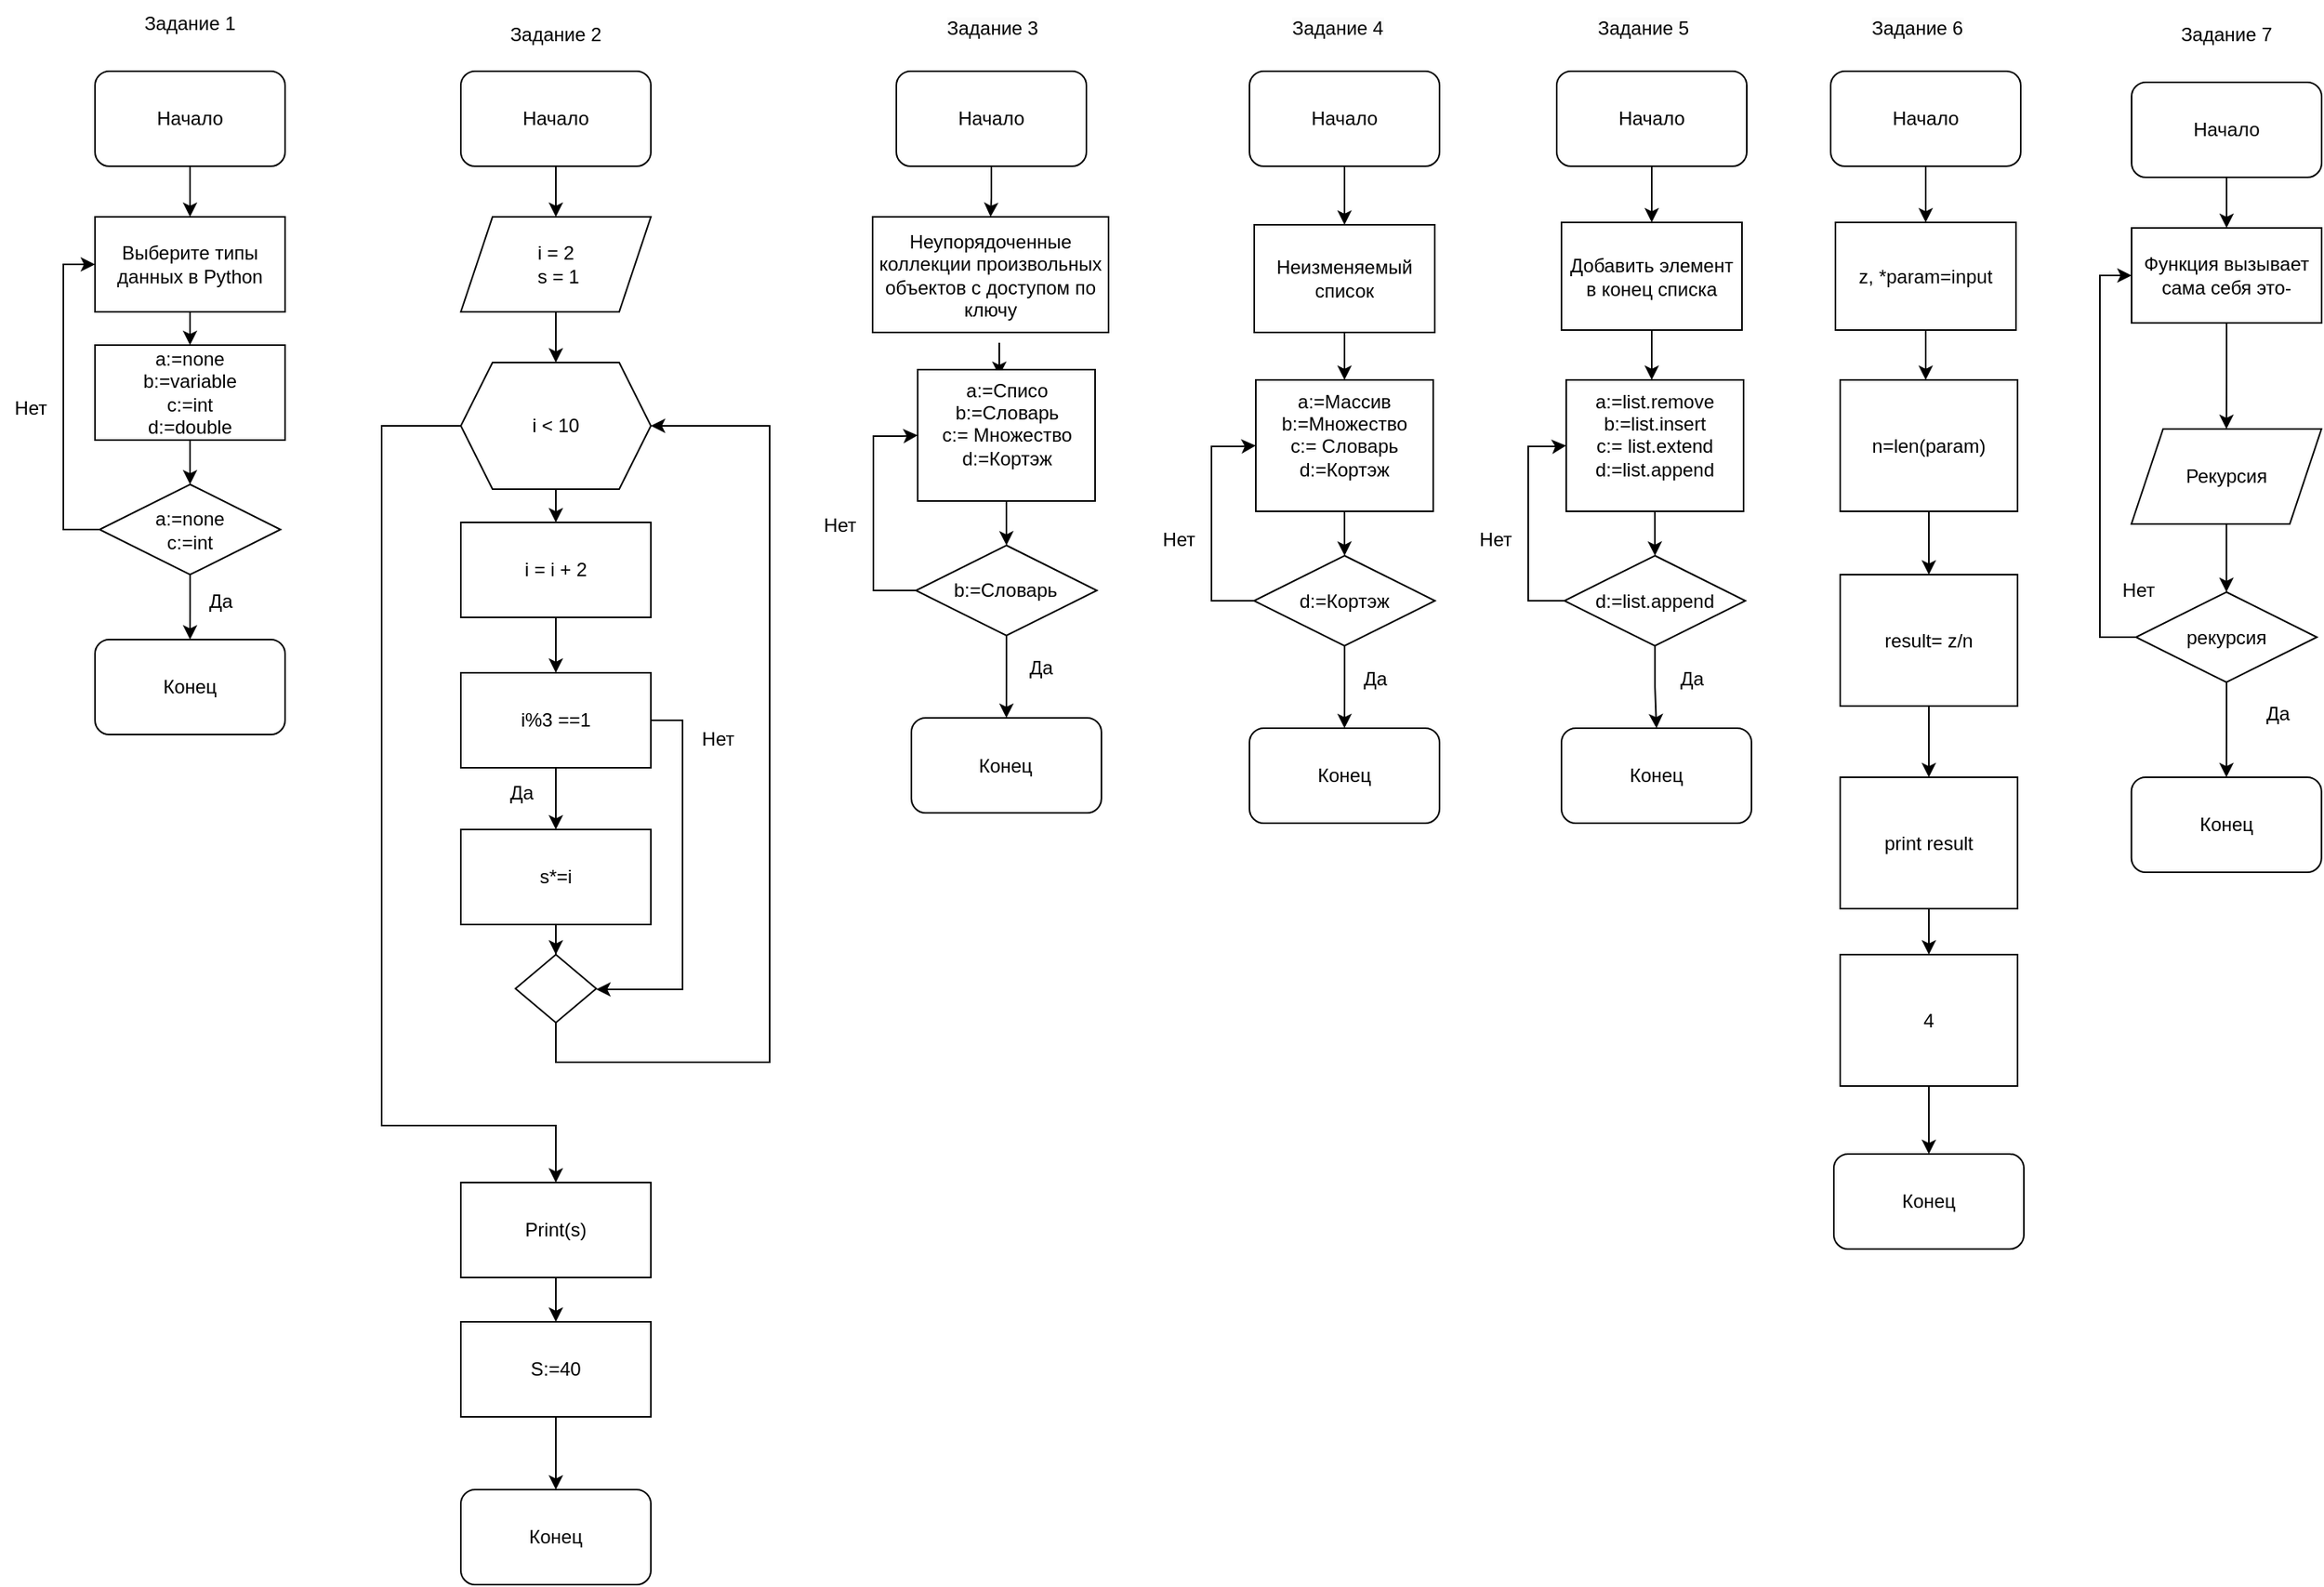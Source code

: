 <mxfile version="25.0.3">
  <diagram id="C5RBs43oDa-KdzZeNtuy" name="Page-1">
    <mxGraphModel dx="457" dy="820" grid="0" gridSize="10" guides="1" tooltips="1" connect="1" arrows="1" fold="1" page="1" pageScale="1" pageWidth="827" pageHeight="1169" math="0" shadow="0">
      <root>
        <mxCell id="WIyWlLk6GJQsqaUBKTNV-0" />
        <mxCell id="WIyWlLk6GJQsqaUBKTNV-1" parent="WIyWlLk6GJQsqaUBKTNV-0" />
        <mxCell id="0fxn6JM3_qL6qEKzhgQC-0" value="Начало" style="rounded=1;whiteSpace=wrap;html=1;" parent="WIyWlLk6GJQsqaUBKTNV-1" vertex="1">
          <mxGeometry x="391" y="51" width="120" height="60" as="geometry" />
        </mxCell>
        <mxCell id="0fxn6JM3_qL6qEKzhgQC-1" value="Выберите типы данных в Python" style="rounded=0;whiteSpace=wrap;html=1;" parent="WIyWlLk6GJQsqaUBKTNV-1" vertex="1">
          <mxGeometry x="391" y="143" width="120" height="60" as="geometry" />
        </mxCell>
        <mxCell id="0fxn6JM3_qL6qEKzhgQC-3" value="" style="endArrow=classic;html=1;rounded=0;fontFamily=Times New Roman;verticalAlign=bottom;labelBackgroundColor=none;fontColor=#000000;textShadow=0;labelBorderColor=default;strokeColor=#000000;entryX=0.5;entryY=0;entryDx=0;entryDy=0;exitX=0.5;exitY=1;exitDx=0;exitDy=0;" parent="WIyWlLk6GJQsqaUBKTNV-1" source="0fxn6JM3_qL6qEKzhgQC-0" target="0fxn6JM3_qL6qEKzhgQC-1" edge="1">
          <mxGeometry width="50" height="50" relative="1" as="geometry">
            <mxPoint x="451" y="132" as="sourcePoint" />
            <mxPoint x="317.16" y="243" as="targetPoint" />
          </mxGeometry>
        </mxCell>
        <mxCell id="0fxn6JM3_qL6qEKzhgQC-4" value="&lt;div&gt;a:=none&lt;/div&gt;&lt;div&gt;b:=variable&lt;/div&gt;&lt;div&gt;c:=int&lt;/div&gt;&lt;div&gt;d:=double&lt;/div&gt;" style="rounded=0;whiteSpace=wrap;html=1;" parent="WIyWlLk6GJQsqaUBKTNV-1" vertex="1">
          <mxGeometry x="390.99" y="224" width="120" height="60" as="geometry" />
        </mxCell>
        <mxCell id="0fxn6JM3_qL6qEKzhgQC-9" style="edgeStyle=orthogonalEdgeStyle;rounded=0;orthogonalLoop=1;jettySize=auto;html=1;entryX=0;entryY=0.5;entryDx=0;entryDy=0;exitX=0;exitY=0.5;exitDx=0;exitDy=0;" parent="WIyWlLk6GJQsqaUBKTNV-1" source="0fxn6JM3_qL6qEKzhgQC-5" target="0fxn6JM3_qL6qEKzhgQC-1" edge="1">
          <mxGeometry relative="1" as="geometry">
            <Array as="points">
              <mxPoint x="371" y="341" />
              <mxPoint x="371" y="173" />
            </Array>
          </mxGeometry>
        </mxCell>
        <mxCell id="0fxn6JM3_qL6qEKzhgQC-10" style="edgeStyle=orthogonalEdgeStyle;rounded=0;orthogonalLoop=1;jettySize=auto;html=1;" parent="WIyWlLk6GJQsqaUBKTNV-1" source="0fxn6JM3_qL6qEKzhgQC-5" target="0fxn6JM3_qL6qEKzhgQC-8" edge="1">
          <mxGeometry relative="1" as="geometry" />
        </mxCell>
        <mxCell id="0fxn6JM3_qL6qEKzhgQC-5" value="a:=none&lt;br&gt;c:=int" style="rhombus;whiteSpace=wrap;html=1;" parent="WIyWlLk6GJQsqaUBKTNV-1" vertex="1">
          <mxGeometry x="393.87" y="312" width="114.25" height="57" as="geometry" />
        </mxCell>
        <mxCell id="0fxn6JM3_qL6qEKzhgQC-6" value="" style="endArrow=classic;html=1;rounded=0;fontFamily=Times New Roman;verticalAlign=bottom;labelBackgroundColor=none;fontColor=#000000;textShadow=0;labelBorderColor=default;strokeColor=#000000;entryX=0.5;entryY=0;entryDx=0;entryDy=0;exitX=0.5;exitY=1;exitDx=0;exitDy=0;" parent="WIyWlLk6GJQsqaUBKTNV-1" source="0fxn6JM3_qL6qEKzhgQC-1" target="0fxn6JM3_qL6qEKzhgQC-4" edge="1">
          <mxGeometry width="50" height="50" relative="1" as="geometry">
            <mxPoint x="254.16" y="227" as="sourcePoint" />
            <mxPoint x="254.16" y="347" as="targetPoint" />
          </mxGeometry>
        </mxCell>
        <mxCell id="0fxn6JM3_qL6qEKzhgQC-7" value="" style="endArrow=classic;html=1;rounded=0;fontFamily=Times New Roman;verticalAlign=bottom;labelBackgroundColor=none;fontColor=#000000;textShadow=0;labelBorderColor=default;strokeColor=#000000;exitX=0.5;exitY=1;exitDx=0;exitDy=0;entryX=0.5;entryY=0;entryDx=0;entryDy=0;" parent="WIyWlLk6GJQsqaUBKTNV-1" source="0fxn6JM3_qL6qEKzhgQC-4" edge="1">
          <mxGeometry width="50" height="50" relative="1" as="geometry">
            <mxPoint x="233.16" y="307" as="sourcePoint" />
            <mxPoint x="451" y="312" as="targetPoint" />
          </mxGeometry>
        </mxCell>
        <mxCell id="0fxn6JM3_qL6qEKzhgQC-8" value="Конец" style="rounded=1;whiteSpace=wrap;html=1;" parent="WIyWlLk6GJQsqaUBKTNV-1" vertex="1">
          <mxGeometry x="391" y="410" width="120" height="60" as="geometry" />
        </mxCell>
        <mxCell id="0fxn6JM3_qL6qEKzhgQC-12" value="Нет" style="text;html=1;align=center;verticalAlign=middle;resizable=0;points=[];autosize=1;strokeColor=none;fillColor=none;" parent="WIyWlLk6GJQsqaUBKTNV-1" vertex="1">
          <mxGeometry x="331" y="251" width="38" height="26" as="geometry" />
        </mxCell>
        <mxCell id="0fxn6JM3_qL6qEKzhgQC-13" value="Да" style="text;html=1;align=center;verticalAlign=middle;resizable=0;points=[];autosize=1;strokeColor=none;fillColor=none;" parent="WIyWlLk6GJQsqaUBKTNV-1" vertex="1">
          <mxGeometry x="453" y="373" width="33" height="26" as="geometry" />
        </mxCell>
        <mxCell id="0fxn6JM3_qL6qEKzhgQC-17" value="Начало" style="rounded=1;whiteSpace=wrap;html=1;" parent="WIyWlLk6GJQsqaUBKTNV-1" vertex="1">
          <mxGeometry x="622" y="51" width="120" height="60" as="geometry" />
        </mxCell>
        <mxCell id="0fxn6JM3_qL6qEKzhgQC-19" value="" style="endArrow=classic;html=1;rounded=0;fontFamily=Times New Roman;verticalAlign=bottom;labelBackgroundColor=none;fontColor=#000000;textShadow=0;labelBorderColor=default;strokeColor=#000000;entryX=0.5;entryY=0;entryDx=0;entryDy=0;exitX=0.5;exitY=1;exitDx=0;exitDy=0;" parent="WIyWlLk6GJQsqaUBKTNV-1" source="0fxn6JM3_qL6qEKzhgQC-17" target="xkb5xISunmPG4iCDEJVh-0" edge="1">
          <mxGeometry width="50" height="50" relative="1" as="geometry">
            <mxPoint x="548.16" y="102" as="sourcePoint" />
            <mxPoint x="682" y="132" as="targetPoint" />
          </mxGeometry>
        </mxCell>
        <mxCell id="0fxn6JM3_qL6qEKzhgQC-26" value="Конец" style="rounded=1;whiteSpace=wrap;html=1;" parent="WIyWlLk6GJQsqaUBKTNV-1" vertex="1">
          <mxGeometry x="622" y="947" width="120" height="60" as="geometry" />
        </mxCell>
        <mxCell id="0fxn6JM3_qL6qEKzhgQC-29" value="Задание 1" style="text;html=1;align=center;verticalAlign=middle;whiteSpace=wrap;rounded=0;" parent="WIyWlLk6GJQsqaUBKTNV-1" vertex="1">
          <mxGeometry x="420.99" y="6" width="60" height="30" as="geometry" />
        </mxCell>
        <mxCell id="0fxn6JM3_qL6qEKzhgQC-30" value="Задание 2" style="text;html=1;align=center;verticalAlign=middle;whiteSpace=wrap;rounded=0;" parent="WIyWlLk6GJQsqaUBKTNV-1" vertex="1">
          <mxGeometry x="652" y="13" width="60" height="30" as="geometry" />
        </mxCell>
        <mxCell id="xkb5xISunmPG4iCDEJVh-49" style="edgeStyle=orthogonalEdgeStyle;rounded=0;orthogonalLoop=1;jettySize=auto;html=1;entryX=0.5;entryY=0;entryDx=0;entryDy=0;" edge="1" parent="WIyWlLk6GJQsqaUBKTNV-1" source="xkb5xISunmPG4iCDEJVh-0" target="xkb5xISunmPG4iCDEJVh-1">
          <mxGeometry relative="1" as="geometry" />
        </mxCell>
        <mxCell id="xkb5xISunmPG4iCDEJVh-0" value="i = 2&lt;br&gt;&amp;nbsp;s = 1" style="shape=parallelogram;perimeter=parallelogramPerimeter;whiteSpace=wrap;html=1;fixedSize=1;" vertex="1" parent="WIyWlLk6GJQsqaUBKTNV-1">
          <mxGeometry x="622" y="143" width="120" height="60" as="geometry" />
        </mxCell>
        <mxCell id="xkb5xISunmPG4iCDEJVh-5" style="edgeStyle=orthogonalEdgeStyle;rounded=0;orthogonalLoop=1;jettySize=auto;html=1;entryX=0.5;entryY=0;entryDx=0;entryDy=0;" edge="1" parent="WIyWlLk6GJQsqaUBKTNV-1" source="xkb5xISunmPG4iCDEJVh-1" target="xkb5xISunmPG4iCDEJVh-2">
          <mxGeometry relative="1" as="geometry" />
        </mxCell>
        <mxCell id="xkb5xISunmPG4iCDEJVh-12" style="edgeStyle=orthogonalEdgeStyle;rounded=0;orthogonalLoop=1;jettySize=auto;html=1;entryX=0.5;entryY=0;entryDx=0;entryDy=0;" edge="1" parent="WIyWlLk6GJQsqaUBKTNV-1" source="xkb5xISunmPG4iCDEJVh-1" target="xkb5xISunmPG4iCDEJVh-13">
          <mxGeometry relative="1" as="geometry">
            <mxPoint x="663" y="721" as="targetPoint" />
            <Array as="points">
              <mxPoint x="572" y="275" />
              <mxPoint x="572" y="717" />
              <mxPoint x="682" y="717" />
            </Array>
          </mxGeometry>
        </mxCell>
        <mxCell id="xkb5xISunmPG4iCDEJVh-1" value="i &amp;lt; 10" style="shape=hexagon;perimeter=hexagonPerimeter2;whiteSpace=wrap;html=1;fixedSize=1;" vertex="1" parent="WIyWlLk6GJQsqaUBKTNV-1">
          <mxGeometry x="622" y="235" width="120" height="80" as="geometry" />
        </mxCell>
        <mxCell id="xkb5xISunmPG4iCDEJVh-6" style="edgeStyle=orthogonalEdgeStyle;rounded=0;orthogonalLoop=1;jettySize=auto;html=1;entryX=0.5;entryY=0;entryDx=0;entryDy=0;" edge="1" parent="WIyWlLk6GJQsqaUBKTNV-1" source="xkb5xISunmPG4iCDEJVh-2" target="xkb5xISunmPG4iCDEJVh-3">
          <mxGeometry relative="1" as="geometry" />
        </mxCell>
        <mxCell id="xkb5xISunmPG4iCDEJVh-2" value="i = i + 2" style="rounded=0;whiteSpace=wrap;html=1;" vertex="1" parent="WIyWlLk6GJQsqaUBKTNV-1">
          <mxGeometry x="622" y="336" width="120" height="60" as="geometry" />
        </mxCell>
        <mxCell id="xkb5xISunmPG4iCDEJVh-7" style="edgeStyle=orthogonalEdgeStyle;rounded=0;orthogonalLoop=1;jettySize=auto;html=1;entryX=0.5;entryY=0;entryDx=0;entryDy=0;" edge="1" parent="WIyWlLk6GJQsqaUBKTNV-1" source="xkb5xISunmPG4iCDEJVh-3" target="xkb5xISunmPG4iCDEJVh-4">
          <mxGeometry relative="1" as="geometry" />
        </mxCell>
        <mxCell id="xkb5xISunmPG4iCDEJVh-9" style="edgeStyle=orthogonalEdgeStyle;rounded=0;orthogonalLoop=1;jettySize=auto;html=1;entryX=1;entryY=0.5;entryDx=0;entryDy=0;" edge="1" parent="WIyWlLk6GJQsqaUBKTNV-1" source="xkb5xISunmPG4iCDEJVh-3" target="xkb5xISunmPG4iCDEJVh-8">
          <mxGeometry relative="1" as="geometry">
            <Array as="points">
              <mxPoint x="762" y="461" />
              <mxPoint x="762" y="631" />
              <mxPoint x="707" y="631" />
            </Array>
          </mxGeometry>
        </mxCell>
        <mxCell id="xkb5xISunmPG4iCDEJVh-3" value="i%3 ==1" style="rounded=0;whiteSpace=wrap;html=1;" vertex="1" parent="WIyWlLk6GJQsqaUBKTNV-1">
          <mxGeometry x="622" y="431" width="120" height="60" as="geometry" />
        </mxCell>
        <mxCell id="xkb5xISunmPG4iCDEJVh-10" style="edgeStyle=orthogonalEdgeStyle;rounded=0;orthogonalLoop=1;jettySize=auto;html=1;entryX=0.5;entryY=0;entryDx=0;entryDy=0;" edge="1" parent="WIyWlLk6GJQsqaUBKTNV-1" source="xkb5xISunmPG4iCDEJVh-4" target="xkb5xISunmPG4iCDEJVh-8">
          <mxGeometry relative="1" as="geometry" />
        </mxCell>
        <mxCell id="xkb5xISunmPG4iCDEJVh-4" value="s*=i" style="rounded=0;whiteSpace=wrap;html=1;" vertex="1" parent="WIyWlLk6GJQsqaUBKTNV-1">
          <mxGeometry x="621.99" y="530" width="120" height="60" as="geometry" />
        </mxCell>
        <mxCell id="xkb5xISunmPG4iCDEJVh-11" style="edgeStyle=orthogonalEdgeStyle;rounded=0;orthogonalLoop=1;jettySize=auto;html=1;entryX=1;entryY=0.5;entryDx=0;entryDy=0;" edge="1" parent="WIyWlLk6GJQsqaUBKTNV-1" source="xkb5xISunmPG4iCDEJVh-8" target="xkb5xISunmPG4iCDEJVh-1">
          <mxGeometry relative="1" as="geometry">
            <Array as="points">
              <mxPoint x="682" y="677" />
              <mxPoint x="817" y="677" />
              <mxPoint x="817" y="275" />
            </Array>
          </mxGeometry>
        </mxCell>
        <mxCell id="xkb5xISunmPG4iCDEJVh-8" value="" style="rhombus;whiteSpace=wrap;html=1;" vertex="1" parent="WIyWlLk6GJQsqaUBKTNV-1">
          <mxGeometry x="656.5" y="609" width="51" height="43" as="geometry" />
        </mxCell>
        <mxCell id="xkb5xISunmPG4iCDEJVh-47" style="edgeStyle=orthogonalEdgeStyle;rounded=0;orthogonalLoop=1;jettySize=auto;html=1;entryX=0.5;entryY=0;entryDx=0;entryDy=0;" edge="1" parent="WIyWlLk6GJQsqaUBKTNV-1" source="xkb5xISunmPG4iCDEJVh-13" target="xkb5xISunmPG4iCDEJVh-46">
          <mxGeometry relative="1" as="geometry" />
        </mxCell>
        <mxCell id="xkb5xISunmPG4iCDEJVh-13" value="Print(s)" style="rounded=0;whiteSpace=wrap;html=1;" vertex="1" parent="WIyWlLk6GJQsqaUBKTNV-1">
          <mxGeometry x="621.99" y="753" width="120" height="60" as="geometry" />
        </mxCell>
        <mxCell id="xkb5xISunmPG4iCDEJVh-50" style="edgeStyle=orthogonalEdgeStyle;rounded=0;orthogonalLoop=1;jettySize=auto;html=1;" edge="1" parent="WIyWlLk6GJQsqaUBKTNV-1" source="xkb5xISunmPG4iCDEJVh-15" target="xkb5xISunmPG4iCDEJVh-17">
          <mxGeometry relative="1" as="geometry" />
        </mxCell>
        <mxCell id="xkb5xISunmPG4iCDEJVh-15" value="Начало" style="rounded=1;whiteSpace=wrap;html=1;" vertex="1" parent="WIyWlLk6GJQsqaUBKTNV-1">
          <mxGeometry x="897" y="51" width="120" height="60" as="geometry" />
        </mxCell>
        <mxCell id="xkb5xISunmPG4iCDEJVh-16" value="&lt;span style=&quot;color: rgb(0, 0, 0); font-family: Helvetica; font-size: 12px; font-style: normal; font-variant-ligatures: normal; font-variant-caps: normal; font-weight: 400; letter-spacing: normal; orphans: 2; text-align: center; text-indent: 0px; text-transform: none; widows: 2; word-spacing: 0px; -webkit-text-stroke-width: 0px; white-space: normal; background-color: rgb(251, 251, 251); text-decoration-thickness: initial; text-decoration-style: initial; text-decoration-color: initial; display: inline !important; float: none;&quot;&gt;Задание 3&lt;/span&gt;" style="text;whiteSpace=wrap;html=1;" vertex="1" parent="WIyWlLk6GJQsqaUBKTNV-1">
          <mxGeometry x="927.24" y="10" width="59.51" height="36" as="geometry" />
        </mxCell>
        <mxCell id="xkb5xISunmPG4iCDEJVh-17" value="Неупорядоченные коллекции произвольных объектов с доступом по ключу" style="rounded=0;whiteSpace=wrap;html=1;" vertex="1" parent="WIyWlLk6GJQsqaUBKTNV-1">
          <mxGeometry x="882" y="143" width="149" height="73" as="geometry" />
        </mxCell>
        <mxCell id="xkb5xISunmPG4iCDEJVh-21" value="" style="endArrow=classic;html=1;rounded=0;fontFamily=Times New Roman;verticalAlign=bottom;labelBackgroundColor=none;fontColor=#000000;textShadow=0;labelBorderColor=default;strokeColor=#000000;entryX=0.5;entryY=0;entryDx=0;entryDy=0;exitX=0.5;exitY=1;exitDx=0;exitDy=0;" edge="1" parent="WIyWlLk6GJQsqaUBKTNV-1">
          <mxGeometry width="50" height="50" relative="1" as="geometry">
            <mxPoint x="962" y="222.5" as="sourcePoint" />
            <mxPoint x="962" y="243.5" as="targetPoint" />
          </mxGeometry>
        </mxCell>
        <mxCell id="xkb5xISunmPG4iCDEJVh-22" value="a:=Списо&lt;div&gt;b:=&lt;span style=&quot;background-color: initial;&quot;&gt;Словарь&lt;/span&gt;&lt;/div&gt;&lt;div&gt;c:=&amp;nbsp;&lt;span style=&quot;background-color: initial;&quot;&gt;Множество&lt;/span&gt;&lt;/div&gt;&lt;span style=&quot;background-color: initial;&quot;&gt;d:=&lt;/span&gt;Кортэж&lt;div&gt;&lt;br/&gt;&lt;/div&gt;" style="rounded=0;whiteSpace=wrap;html=1;" vertex="1" parent="WIyWlLk6GJQsqaUBKTNV-1">
          <mxGeometry x="910.5" y="239.5" width="112" height="83" as="geometry" />
        </mxCell>
        <mxCell id="xkb5xISunmPG4iCDEJVh-23" style="edgeStyle=orthogonalEdgeStyle;rounded=0;orthogonalLoop=1;jettySize=auto;html=1;entryX=0;entryY=0.5;entryDx=0;entryDy=0;exitX=0;exitY=0.5;exitDx=0;exitDy=0;" edge="1" parent="WIyWlLk6GJQsqaUBKTNV-1" source="xkb5xISunmPG4iCDEJVh-25" target="xkb5xISunmPG4iCDEJVh-22">
          <mxGeometry relative="1" as="geometry">
            <Array as="points">
              <mxPoint x="882.5" y="379.5" />
              <mxPoint x="882.5" y="281.5" />
              <mxPoint x="900.5" y="281.5" />
            </Array>
            <mxPoint x="901.5" y="192.5" as="targetPoint" />
          </mxGeometry>
        </mxCell>
        <mxCell id="xkb5xISunmPG4iCDEJVh-24" style="edgeStyle=orthogonalEdgeStyle;rounded=0;orthogonalLoop=1;jettySize=auto;html=1;" edge="1" parent="WIyWlLk6GJQsqaUBKTNV-1" source="xkb5xISunmPG4iCDEJVh-25" target="xkb5xISunmPG4iCDEJVh-28">
          <mxGeometry relative="1" as="geometry" />
        </mxCell>
        <mxCell id="xkb5xISunmPG4iCDEJVh-25" value="b:=&lt;span style=&quot;background-color: initial;&quot;&gt;Словарь&lt;/span&gt;" style="rhombus;whiteSpace=wrap;html=1;" vertex="1" parent="WIyWlLk6GJQsqaUBKTNV-1">
          <mxGeometry x="909.37" y="350.5" width="114.25" height="57" as="geometry" />
        </mxCell>
        <mxCell id="xkb5xISunmPG4iCDEJVh-28" value="Конец" style="rounded=1;whiteSpace=wrap;html=1;" vertex="1" parent="WIyWlLk6GJQsqaUBKTNV-1">
          <mxGeometry x="906.49" y="459.5" width="120" height="60" as="geometry" />
        </mxCell>
        <mxCell id="xkb5xISunmPG4iCDEJVh-29" value="Нет" style="text;html=1;align=center;verticalAlign=middle;resizable=0;points=[];autosize=1;strokeColor=none;fillColor=none;" vertex="1" parent="WIyWlLk6GJQsqaUBKTNV-1">
          <mxGeometry x="765" y="459.5" width="38" height="26" as="geometry" />
        </mxCell>
        <mxCell id="xkb5xISunmPG4iCDEJVh-30" value="Да" style="text;html=1;align=center;verticalAlign=middle;resizable=0;points=[];autosize=1;strokeColor=none;fillColor=none;" vertex="1" parent="WIyWlLk6GJQsqaUBKTNV-1">
          <mxGeometry x="971" y="415" width="33" height="26" as="geometry" />
        </mxCell>
        <mxCell id="xkb5xISunmPG4iCDEJVh-31" value="" style="edgeStyle=orthogonalEdgeStyle;rounded=0;orthogonalLoop=1;jettySize=auto;html=1;exitX=0.5;exitY=1;exitDx=0;exitDy=0;" edge="1" parent="WIyWlLk6GJQsqaUBKTNV-1" source="xkb5xISunmPG4iCDEJVh-22" target="xkb5xISunmPG4iCDEJVh-25">
          <mxGeometry relative="1" as="geometry">
            <mxPoint x="961.5" y="406.5" as="sourcePoint" />
          </mxGeometry>
        </mxCell>
        <mxCell id="xkb5xISunmPG4iCDEJVh-51" style="edgeStyle=orthogonalEdgeStyle;rounded=0;orthogonalLoop=1;jettySize=auto;html=1;entryX=0.5;entryY=0;entryDx=0;entryDy=0;" edge="1" parent="WIyWlLk6GJQsqaUBKTNV-1" source="xkb5xISunmPG4iCDEJVh-34" target="xkb5xISunmPG4iCDEJVh-36">
          <mxGeometry relative="1" as="geometry" />
        </mxCell>
        <mxCell id="xkb5xISunmPG4iCDEJVh-34" value="Начало" style="rounded=1;whiteSpace=wrap;html=1;" vertex="1" parent="WIyWlLk6GJQsqaUBKTNV-1">
          <mxGeometry x="1120" y="51" width="120" height="60" as="geometry" />
        </mxCell>
        <mxCell id="xkb5xISunmPG4iCDEJVh-35" value="&lt;span style=&quot;color: rgb(0, 0, 0); font-family: Helvetica; font-size: 12px; font-style: normal; font-variant-ligatures: normal; font-variant-caps: normal; font-weight: 400; letter-spacing: normal; orphans: 2; text-align: center; text-indent: 0px; text-transform: none; widows: 2; word-spacing: 0px; -webkit-text-stroke-width: 0px; white-space: normal; background-color: rgb(251, 251, 251); text-decoration-thickness: initial; text-decoration-style: initial; text-decoration-color: initial; display: inline !important; float: none;&quot;&gt;Задание 4&lt;/span&gt;" style="text;whiteSpace=wrap;html=1;" vertex="1" parent="WIyWlLk6GJQsqaUBKTNV-1">
          <mxGeometry x="1145.001" y="10.004" width="86" height="36" as="geometry" />
        </mxCell>
        <mxCell id="xkb5xISunmPG4iCDEJVh-77" style="edgeStyle=orthogonalEdgeStyle;rounded=0;orthogonalLoop=1;jettySize=auto;html=1;entryX=0.5;entryY=0;entryDx=0;entryDy=0;" edge="1" parent="WIyWlLk6GJQsqaUBKTNV-1" source="xkb5xISunmPG4iCDEJVh-36" target="xkb5xISunmPG4iCDEJVh-38">
          <mxGeometry relative="1" as="geometry" />
        </mxCell>
        <mxCell id="xkb5xISunmPG4iCDEJVh-36" value="Неизменяемый список" style="rounded=0;whiteSpace=wrap;html=1;" vertex="1" parent="WIyWlLk6GJQsqaUBKTNV-1">
          <mxGeometry x="1122.99" y="148" width="114" height="68" as="geometry" />
        </mxCell>
        <mxCell id="xkb5xISunmPG4iCDEJVh-38" value="a:=Массив&lt;div&gt;b:=&lt;span style=&quot;background-color: initial;&quot;&gt;Множество&lt;/span&gt;&lt;/div&gt;&lt;div&gt;c:=&amp;nbsp;&lt;span style=&quot;background-color: initial;&quot;&gt;Словарь&lt;/span&gt;&lt;/div&gt;&lt;span style=&quot;background-color: initial;&quot;&gt;d:=&lt;/span&gt;Кортэж&lt;div&gt;&lt;br&gt;&lt;/div&gt;" style="rounded=0;whiteSpace=wrap;html=1;" vertex="1" parent="WIyWlLk6GJQsqaUBKTNV-1">
          <mxGeometry x="1123.99" y="246" width="112" height="83" as="geometry" />
        </mxCell>
        <mxCell id="xkb5xISunmPG4iCDEJVh-39" style="edgeStyle=orthogonalEdgeStyle;rounded=0;orthogonalLoop=1;jettySize=auto;html=1;entryX=0;entryY=0.5;entryDx=0;entryDy=0;exitX=0;exitY=0.5;exitDx=0;exitDy=0;" edge="1" parent="WIyWlLk6GJQsqaUBKTNV-1" source="xkb5xISunmPG4iCDEJVh-41" target="xkb5xISunmPG4iCDEJVh-38">
          <mxGeometry relative="1" as="geometry">
            <Array as="points">
              <mxPoint x="1096" y="386" />
              <mxPoint x="1096" y="288" />
              <mxPoint x="1114" y="288" />
            </Array>
            <mxPoint x="1115" y="199" as="targetPoint" />
          </mxGeometry>
        </mxCell>
        <mxCell id="xkb5xISunmPG4iCDEJVh-40" style="edgeStyle=orthogonalEdgeStyle;rounded=0;orthogonalLoop=1;jettySize=auto;html=1;" edge="1" parent="WIyWlLk6GJQsqaUBKTNV-1" source="xkb5xISunmPG4iCDEJVh-41" target="xkb5xISunmPG4iCDEJVh-42">
          <mxGeometry relative="1" as="geometry" />
        </mxCell>
        <mxCell id="xkb5xISunmPG4iCDEJVh-41" value="&lt;span style=&quot;background-color: initial;&quot;&gt;d:=&lt;/span&gt;Кортэж" style="rhombus;whiteSpace=wrap;html=1;" vertex="1" parent="WIyWlLk6GJQsqaUBKTNV-1">
          <mxGeometry x="1122.87" y="357" width="114.25" height="57" as="geometry" />
        </mxCell>
        <mxCell id="xkb5xISunmPG4iCDEJVh-42" value="Конец" style="rounded=1;whiteSpace=wrap;html=1;" vertex="1" parent="WIyWlLk6GJQsqaUBKTNV-1">
          <mxGeometry x="1119.99" y="466" width="120" height="60" as="geometry" />
        </mxCell>
        <mxCell id="xkb5xISunmPG4iCDEJVh-43" value="Да" style="text;html=1;align=center;verticalAlign=middle;resizable=0;points=[];autosize=1;strokeColor=none;fillColor=none;" vertex="1" parent="WIyWlLk6GJQsqaUBKTNV-1">
          <mxGeometry x="1182" y="421.5" width="33" height="26" as="geometry" />
        </mxCell>
        <mxCell id="xkb5xISunmPG4iCDEJVh-44" value="" style="edgeStyle=orthogonalEdgeStyle;rounded=0;orthogonalLoop=1;jettySize=auto;html=1;exitX=0.5;exitY=1;exitDx=0;exitDy=0;" edge="1" parent="WIyWlLk6GJQsqaUBKTNV-1" source="xkb5xISunmPG4iCDEJVh-38" target="xkb5xISunmPG4iCDEJVh-41">
          <mxGeometry relative="1" as="geometry">
            <mxPoint x="1175" y="413" as="sourcePoint" />
          </mxGeometry>
        </mxCell>
        <mxCell id="xkb5xISunmPG4iCDEJVh-48" style="edgeStyle=orthogonalEdgeStyle;rounded=0;orthogonalLoop=1;jettySize=auto;html=1;" edge="1" parent="WIyWlLk6GJQsqaUBKTNV-1" source="xkb5xISunmPG4iCDEJVh-46" target="0fxn6JM3_qL6qEKzhgQC-26">
          <mxGeometry relative="1" as="geometry" />
        </mxCell>
        <mxCell id="xkb5xISunmPG4iCDEJVh-46" value="S:=40" style="rounded=0;whiteSpace=wrap;html=1;" vertex="1" parent="WIyWlLk6GJQsqaUBKTNV-1">
          <mxGeometry x="622" y="841" width="120" height="60" as="geometry" />
        </mxCell>
        <mxCell id="xkb5xISunmPG4iCDEJVh-52" value="Нет" style="text;html=1;align=center;verticalAlign=middle;resizable=0;points=[];autosize=1;strokeColor=none;fillColor=none;" vertex="1" parent="WIyWlLk6GJQsqaUBKTNV-1">
          <mxGeometry x="842" y="324.5" width="38" height="26" as="geometry" />
        </mxCell>
        <mxCell id="xkb5xISunmPG4iCDEJVh-53" value="Нет" style="text;html=1;align=center;verticalAlign=middle;resizable=0;points=[];autosize=1;strokeColor=none;fillColor=none;" vertex="1" parent="WIyWlLk6GJQsqaUBKTNV-1">
          <mxGeometry x="1056" y="334" width="38" height="26" as="geometry" />
        </mxCell>
        <mxCell id="xkb5xISunmPG4iCDEJVh-65" style="edgeStyle=orthogonalEdgeStyle;rounded=0;orthogonalLoop=1;jettySize=auto;html=1;entryX=0.5;entryY=0;entryDx=0;entryDy=0;" edge="1" parent="WIyWlLk6GJQsqaUBKTNV-1" source="xkb5xISunmPG4iCDEJVh-66" target="xkb5xISunmPG4iCDEJVh-68">
          <mxGeometry relative="1" as="geometry" />
        </mxCell>
        <mxCell id="xkb5xISunmPG4iCDEJVh-66" value="Начало" style="rounded=1;whiteSpace=wrap;html=1;" vertex="1" parent="WIyWlLk6GJQsqaUBKTNV-1">
          <mxGeometry x="1314" y="51" width="120" height="60" as="geometry" />
        </mxCell>
        <mxCell id="xkb5xISunmPG4iCDEJVh-67" value="&lt;span style=&quot;color: rgb(0, 0, 0); font-family: Helvetica; font-size: 12px; font-style: normal; font-variant-ligatures: normal; font-variant-caps: normal; font-weight: 400; letter-spacing: normal; orphans: 2; text-align: center; text-indent: 0px; text-transform: none; widows: 2; word-spacing: 0px; -webkit-text-stroke-width: 0px; white-space: normal; background-color: rgb(251, 251, 251); text-decoration-thickness: initial; text-decoration-style: initial; text-decoration-color: initial; display: inline !important; float: none;&quot;&gt;Задание 5&lt;/span&gt;" style="text;whiteSpace=wrap;html=1;" vertex="1" parent="WIyWlLk6GJQsqaUBKTNV-1">
          <mxGeometry x="1337.991" y="10.004" width="86" height="36" as="geometry" />
        </mxCell>
        <mxCell id="xkb5xISunmPG4iCDEJVh-78" style="edgeStyle=orthogonalEdgeStyle;rounded=0;orthogonalLoop=1;jettySize=auto;html=1;" edge="1" parent="WIyWlLk6GJQsqaUBKTNV-1" source="xkb5xISunmPG4iCDEJVh-68" target="xkb5xISunmPG4iCDEJVh-69">
          <mxGeometry relative="1" as="geometry">
            <Array as="points">
              <mxPoint x="1374" y="240" />
              <mxPoint x="1374" y="240" />
            </Array>
          </mxGeometry>
        </mxCell>
        <mxCell id="xkb5xISunmPG4iCDEJVh-68" value="Добавить элемент в конец списка" style="rounded=0;whiteSpace=wrap;html=1;" vertex="1" parent="WIyWlLk6GJQsqaUBKTNV-1">
          <mxGeometry x="1317" y="146.5" width="114" height="68" as="geometry" />
        </mxCell>
        <mxCell id="xkb5xISunmPG4iCDEJVh-69" value="a:=list.remove&lt;div&gt;b:=&lt;span style=&quot;background-color: initial;&quot;&gt;list.insert&lt;/span&gt;&lt;/div&gt;&lt;div&gt;c:=&amp;nbsp;&lt;span style=&quot;background-color: initial;&quot;&gt;list.extend&lt;/span&gt;&lt;/div&gt;&lt;span style=&quot;background-color: initial;&quot;&gt;d:=&lt;/span&gt;list.append&lt;div&gt;&lt;br&gt;&lt;/div&gt;" style="rounded=0;whiteSpace=wrap;html=1;" vertex="1" parent="WIyWlLk6GJQsqaUBKTNV-1">
          <mxGeometry x="1319.99" y="246" width="112" height="83" as="geometry" />
        </mxCell>
        <mxCell id="xkb5xISunmPG4iCDEJVh-70" style="edgeStyle=orthogonalEdgeStyle;rounded=0;orthogonalLoop=1;jettySize=auto;html=1;entryX=0;entryY=0.5;entryDx=0;entryDy=0;exitX=0;exitY=0.5;exitDx=0;exitDy=0;" edge="1" parent="WIyWlLk6GJQsqaUBKTNV-1" source="xkb5xISunmPG4iCDEJVh-72" target="xkb5xISunmPG4iCDEJVh-69">
          <mxGeometry relative="1" as="geometry">
            <Array as="points">
              <mxPoint x="1296" y="386" />
              <mxPoint x="1296" y="288" />
              <mxPoint x="1314" y="288" />
            </Array>
            <mxPoint x="1315" y="199" as="targetPoint" />
          </mxGeometry>
        </mxCell>
        <mxCell id="xkb5xISunmPG4iCDEJVh-71" style="edgeStyle=orthogonalEdgeStyle;rounded=0;orthogonalLoop=1;jettySize=auto;html=1;" edge="1" parent="WIyWlLk6GJQsqaUBKTNV-1" source="xkb5xISunmPG4iCDEJVh-72" target="xkb5xISunmPG4iCDEJVh-73">
          <mxGeometry relative="1" as="geometry" />
        </mxCell>
        <mxCell id="xkb5xISunmPG4iCDEJVh-72" value="&lt;span style=&quot;background-color: initial;&quot;&gt;d:=&lt;/span&gt;list.append" style="rhombus;whiteSpace=wrap;html=1;" vertex="1" parent="WIyWlLk6GJQsqaUBKTNV-1">
          <mxGeometry x="1318.87" y="357" width="114.25" height="57" as="geometry" />
        </mxCell>
        <mxCell id="xkb5xISunmPG4iCDEJVh-73" value="Конец" style="rounded=1;whiteSpace=wrap;html=1;" vertex="1" parent="WIyWlLk6GJQsqaUBKTNV-1">
          <mxGeometry x="1317" y="466" width="120" height="60" as="geometry" />
        </mxCell>
        <mxCell id="xkb5xISunmPG4iCDEJVh-74" value="Да" style="text;html=1;align=center;verticalAlign=middle;resizable=0;points=[];autosize=1;strokeColor=none;fillColor=none;" vertex="1" parent="WIyWlLk6GJQsqaUBKTNV-1">
          <mxGeometry x="1382" y="421.5" width="33" height="26" as="geometry" />
        </mxCell>
        <mxCell id="xkb5xISunmPG4iCDEJVh-75" value="" style="edgeStyle=orthogonalEdgeStyle;rounded=0;orthogonalLoop=1;jettySize=auto;html=1;exitX=0.5;exitY=1;exitDx=0;exitDy=0;" edge="1" parent="WIyWlLk6GJQsqaUBKTNV-1" source="xkb5xISunmPG4iCDEJVh-69" target="xkb5xISunmPG4iCDEJVh-72">
          <mxGeometry relative="1" as="geometry">
            <mxPoint x="1375" y="413" as="sourcePoint" />
          </mxGeometry>
        </mxCell>
        <mxCell id="xkb5xISunmPG4iCDEJVh-76" value="Нет" style="text;html=1;align=center;verticalAlign=middle;resizable=0;points=[];autosize=1;strokeColor=none;fillColor=none;" vertex="1" parent="WIyWlLk6GJQsqaUBKTNV-1">
          <mxGeometry x="1256" y="334" width="38" height="26" as="geometry" />
        </mxCell>
        <mxCell id="xkb5xISunmPG4iCDEJVh-80" value="Да" style="text;html=1;align=center;verticalAlign=middle;resizable=0;points=[];autosize=1;strokeColor=none;fillColor=none;" vertex="1" parent="WIyWlLk6GJQsqaUBKTNV-1">
          <mxGeometry x="643" y="493.5" width="33" height="26" as="geometry" />
        </mxCell>
        <mxCell id="xkb5xISunmPG4iCDEJVh-82" style="edgeStyle=orthogonalEdgeStyle;rounded=0;orthogonalLoop=1;jettySize=auto;html=1;entryX=0.5;entryY=0;entryDx=0;entryDy=0;" edge="1" parent="WIyWlLk6GJQsqaUBKTNV-1" source="xkb5xISunmPG4iCDEJVh-83" target="xkb5xISunmPG4iCDEJVh-86">
          <mxGeometry relative="1" as="geometry" />
        </mxCell>
        <mxCell id="xkb5xISunmPG4iCDEJVh-83" value="Начало" style="rounded=1;whiteSpace=wrap;html=1;" vertex="1" parent="WIyWlLk6GJQsqaUBKTNV-1">
          <mxGeometry x="1487" y="51" width="120" height="60" as="geometry" />
        </mxCell>
        <mxCell id="xkb5xISunmPG4iCDEJVh-84" value="&lt;span style=&quot;color: rgb(0, 0, 0); font-family: Helvetica; font-size: 12px; font-style: normal; font-variant-ligatures: normal; font-variant-caps: normal; font-weight: 400; letter-spacing: normal; orphans: 2; text-align: center; text-indent: 0px; text-transform: none; widows: 2; word-spacing: 0px; -webkit-text-stroke-width: 0px; white-space: normal; background-color: rgb(251, 251, 251); text-decoration-thickness: initial; text-decoration-style: initial; text-decoration-color: initial; display: inline !important; float: none;&quot;&gt;Задание 6&lt;/span&gt;" style="text;whiteSpace=wrap;html=1;" vertex="1" parent="WIyWlLk6GJQsqaUBKTNV-1">
          <mxGeometry x="1510.991" y="10.004" width="86" height="36" as="geometry" />
        </mxCell>
        <mxCell id="xkb5xISunmPG4iCDEJVh-85" style="edgeStyle=orthogonalEdgeStyle;rounded=0;orthogonalLoop=1;jettySize=auto;html=1;" edge="1" parent="WIyWlLk6GJQsqaUBKTNV-1" source="xkb5xISunmPG4iCDEJVh-86" target="xkb5xISunmPG4iCDEJVh-87">
          <mxGeometry relative="1" as="geometry">
            <Array as="points">
              <mxPoint x="1547" y="240" />
              <mxPoint x="1547" y="240" />
            </Array>
          </mxGeometry>
        </mxCell>
        <mxCell id="xkb5xISunmPG4iCDEJVh-86" value="z, *param=input" style="rounded=0;whiteSpace=wrap;html=1;" vertex="1" parent="WIyWlLk6GJQsqaUBKTNV-1">
          <mxGeometry x="1490" y="146.5" width="114" height="68" as="geometry" />
        </mxCell>
        <mxCell id="xkb5xISunmPG4iCDEJVh-87" value="&lt;div&gt;n=len(param)&lt;/div&gt;" style="rounded=0;whiteSpace=wrap;html=1;" vertex="1" parent="WIyWlLk6GJQsqaUBKTNV-1">
          <mxGeometry x="1492.99" y="246" width="112" height="83" as="geometry" />
        </mxCell>
        <mxCell id="xkb5xISunmPG4iCDEJVh-91" value="Конец" style="rounded=1;whiteSpace=wrap;html=1;" vertex="1" parent="WIyWlLk6GJQsqaUBKTNV-1">
          <mxGeometry x="1488.99" y="735" width="120" height="60" as="geometry" />
        </mxCell>
        <mxCell id="xkb5xISunmPG4iCDEJVh-92" value="Да" style="text;html=1;align=center;verticalAlign=middle;resizable=0;points=[];autosize=1;strokeColor=none;fillColor=none;" vertex="1" parent="WIyWlLk6GJQsqaUBKTNV-1">
          <mxGeometry x="1555" y="421.5" width="33" height="26" as="geometry" />
        </mxCell>
        <mxCell id="xkb5xISunmPG4iCDEJVh-93" value="" style="edgeStyle=orthogonalEdgeStyle;rounded=0;orthogonalLoop=1;jettySize=auto;html=1;exitX=0.5;exitY=1;exitDx=0;exitDy=0;entryX=0.5;entryY=0;entryDx=0;entryDy=0;" edge="1" parent="WIyWlLk6GJQsqaUBKTNV-1" source="xkb5xISunmPG4iCDEJVh-87" target="xkb5xISunmPG4iCDEJVh-94">
          <mxGeometry relative="1" as="geometry">
            <mxPoint x="1548" y="413" as="sourcePoint" />
            <mxPoint x="1549.083" y="357.044" as="targetPoint" />
          </mxGeometry>
        </mxCell>
        <mxCell id="xkb5xISunmPG4iCDEJVh-98" style="edgeStyle=orthogonalEdgeStyle;rounded=0;orthogonalLoop=1;jettySize=auto;html=1;entryX=0.5;entryY=0;entryDx=0;entryDy=0;" edge="1" parent="WIyWlLk6GJQsqaUBKTNV-1" source="xkb5xISunmPG4iCDEJVh-94" target="xkb5xISunmPG4iCDEJVh-96">
          <mxGeometry relative="1" as="geometry" />
        </mxCell>
        <mxCell id="xkb5xISunmPG4iCDEJVh-94" value="&lt;div&gt;result= z/n&lt;/div&gt;" style="rounded=0;whiteSpace=wrap;html=1;" vertex="1" parent="WIyWlLk6GJQsqaUBKTNV-1">
          <mxGeometry x="1492.99" y="369" width="112" height="83" as="geometry" />
        </mxCell>
        <mxCell id="xkb5xISunmPG4iCDEJVh-99" style="edgeStyle=orthogonalEdgeStyle;rounded=0;orthogonalLoop=1;jettySize=auto;html=1;" edge="1" parent="WIyWlLk6GJQsqaUBKTNV-1" source="xkb5xISunmPG4iCDEJVh-96" target="xkb5xISunmPG4iCDEJVh-97">
          <mxGeometry relative="1" as="geometry" />
        </mxCell>
        <mxCell id="xkb5xISunmPG4iCDEJVh-96" value="print result" style="rounded=0;whiteSpace=wrap;html=1;" vertex="1" parent="WIyWlLk6GJQsqaUBKTNV-1">
          <mxGeometry x="1492.99" y="497" width="112" height="83" as="geometry" />
        </mxCell>
        <mxCell id="xkb5xISunmPG4iCDEJVh-100" style="edgeStyle=orthogonalEdgeStyle;rounded=0;orthogonalLoop=1;jettySize=auto;html=1;entryX=0.5;entryY=0;entryDx=0;entryDy=0;" edge="1" parent="WIyWlLk6GJQsqaUBKTNV-1" source="xkb5xISunmPG4iCDEJVh-97" target="xkb5xISunmPG4iCDEJVh-91">
          <mxGeometry relative="1" as="geometry" />
        </mxCell>
        <mxCell id="xkb5xISunmPG4iCDEJVh-97" value="&lt;div&gt;4&lt;/div&gt;" style="rounded=0;whiteSpace=wrap;html=1;" vertex="1" parent="WIyWlLk6GJQsqaUBKTNV-1">
          <mxGeometry x="1492.99" y="609" width="112" height="83" as="geometry" />
        </mxCell>
        <mxCell id="xkb5xISunmPG4iCDEJVh-102" value="Начало" style="rounded=1;whiteSpace=wrap;html=1;" vertex="1" parent="WIyWlLk6GJQsqaUBKTNV-1">
          <mxGeometry x="1677" y="58" width="120" height="60" as="geometry" />
        </mxCell>
        <mxCell id="xkb5xISunmPG4iCDEJVh-120" style="edgeStyle=orthogonalEdgeStyle;rounded=0;orthogonalLoop=1;jettySize=auto;html=1;entryX=0.5;entryY=0;entryDx=0;entryDy=0;" edge="1" parent="WIyWlLk6GJQsqaUBKTNV-1" source="xkb5xISunmPG4iCDEJVh-103" target="xkb5xISunmPG4iCDEJVh-119">
          <mxGeometry relative="1" as="geometry" />
        </mxCell>
        <mxCell id="xkb5xISunmPG4iCDEJVh-103" value="Функция вызывает сама себя это-" style="rounded=0;whiteSpace=wrap;html=1;" vertex="1" parent="WIyWlLk6GJQsqaUBKTNV-1">
          <mxGeometry x="1677" y="150" width="120" height="60" as="geometry" />
        </mxCell>
        <mxCell id="xkb5xISunmPG4iCDEJVh-104" value="" style="endArrow=classic;html=1;rounded=0;fontFamily=Times New Roman;verticalAlign=bottom;labelBackgroundColor=none;fontColor=#000000;textShadow=0;labelBorderColor=default;strokeColor=#000000;entryX=0.5;entryY=0;entryDx=0;entryDy=0;exitX=0.5;exitY=1;exitDx=0;exitDy=0;" edge="1" source="xkb5xISunmPG4iCDEJVh-102" target="xkb5xISunmPG4iCDEJVh-103" parent="WIyWlLk6GJQsqaUBKTNV-1">
          <mxGeometry width="50" height="50" relative="1" as="geometry">
            <mxPoint x="1737" y="139" as="sourcePoint" />
            <mxPoint x="1603.16" y="250" as="targetPoint" />
          </mxGeometry>
        </mxCell>
        <mxCell id="xkb5xISunmPG4iCDEJVh-117" style="edgeStyle=orthogonalEdgeStyle;rounded=0;orthogonalLoop=1;jettySize=auto;html=1;entryX=0.5;entryY=0;entryDx=0;entryDy=0;" edge="1" parent="WIyWlLk6GJQsqaUBKTNV-1" source="xkb5xISunmPG4iCDEJVh-108" target="xkb5xISunmPG4iCDEJVh-111">
          <mxGeometry relative="1" as="geometry" />
        </mxCell>
        <mxCell id="xkb5xISunmPG4iCDEJVh-118" style="edgeStyle=orthogonalEdgeStyle;rounded=0;orthogonalLoop=1;jettySize=auto;html=1;entryX=0;entryY=0.5;entryDx=0;entryDy=0;" edge="1" parent="WIyWlLk6GJQsqaUBKTNV-1" source="xkb5xISunmPG4iCDEJVh-108" target="xkb5xISunmPG4iCDEJVh-103">
          <mxGeometry relative="1" as="geometry">
            <Array as="points">
              <mxPoint x="1657" y="409" />
              <mxPoint x="1657" y="180" />
            </Array>
          </mxGeometry>
        </mxCell>
        <mxCell id="xkb5xISunmPG4iCDEJVh-108" value="рекурсия" style="rhombus;whiteSpace=wrap;html=1;" vertex="1" parent="WIyWlLk6GJQsqaUBKTNV-1">
          <mxGeometry x="1679.76" y="380" width="114.25" height="57" as="geometry" />
        </mxCell>
        <mxCell id="xkb5xISunmPG4iCDEJVh-111" value="Конец" style="rounded=1;whiteSpace=wrap;html=1;" vertex="1" parent="WIyWlLk6GJQsqaUBKTNV-1">
          <mxGeometry x="1676.89" y="497" width="120" height="60" as="geometry" />
        </mxCell>
        <mxCell id="xkb5xISunmPG4iCDEJVh-112" value="Нет" style="text;html=1;align=center;verticalAlign=middle;resizable=0;points=[];autosize=1;strokeColor=none;fillColor=none;" vertex="1" parent="WIyWlLk6GJQsqaUBKTNV-1">
          <mxGeometry x="1662" y="366" width="38" height="26" as="geometry" />
        </mxCell>
        <mxCell id="xkb5xISunmPG4iCDEJVh-114" value="Задание 7" style="text;html=1;align=center;verticalAlign=middle;whiteSpace=wrap;rounded=0;" vertex="1" parent="WIyWlLk6GJQsqaUBKTNV-1">
          <mxGeometry x="1706.99" y="13" width="60" height="30" as="geometry" />
        </mxCell>
        <mxCell id="xkb5xISunmPG4iCDEJVh-121" style="edgeStyle=orthogonalEdgeStyle;rounded=0;orthogonalLoop=1;jettySize=auto;html=1;entryX=0.5;entryY=0;entryDx=0;entryDy=0;" edge="1" parent="WIyWlLk6GJQsqaUBKTNV-1" source="xkb5xISunmPG4iCDEJVh-119" target="xkb5xISunmPG4iCDEJVh-108">
          <mxGeometry relative="1" as="geometry" />
        </mxCell>
        <mxCell id="xkb5xISunmPG4iCDEJVh-119" value="Рекурсия" style="shape=parallelogram;perimeter=parallelogramPerimeter;whiteSpace=wrap;html=1;fixedSize=1;" vertex="1" parent="WIyWlLk6GJQsqaUBKTNV-1">
          <mxGeometry x="1676.89" y="277" width="120" height="60" as="geometry" />
        </mxCell>
        <mxCell id="xkb5xISunmPG4iCDEJVh-122" value="Да" style="text;html=1;align=center;verticalAlign=middle;resizable=0;points=[];autosize=1;strokeColor=none;fillColor=none;" vertex="1" parent="WIyWlLk6GJQsqaUBKTNV-1">
          <mxGeometry x="1752" y="444" width="33" height="26" as="geometry" />
        </mxCell>
      </root>
    </mxGraphModel>
  </diagram>
</mxfile>
